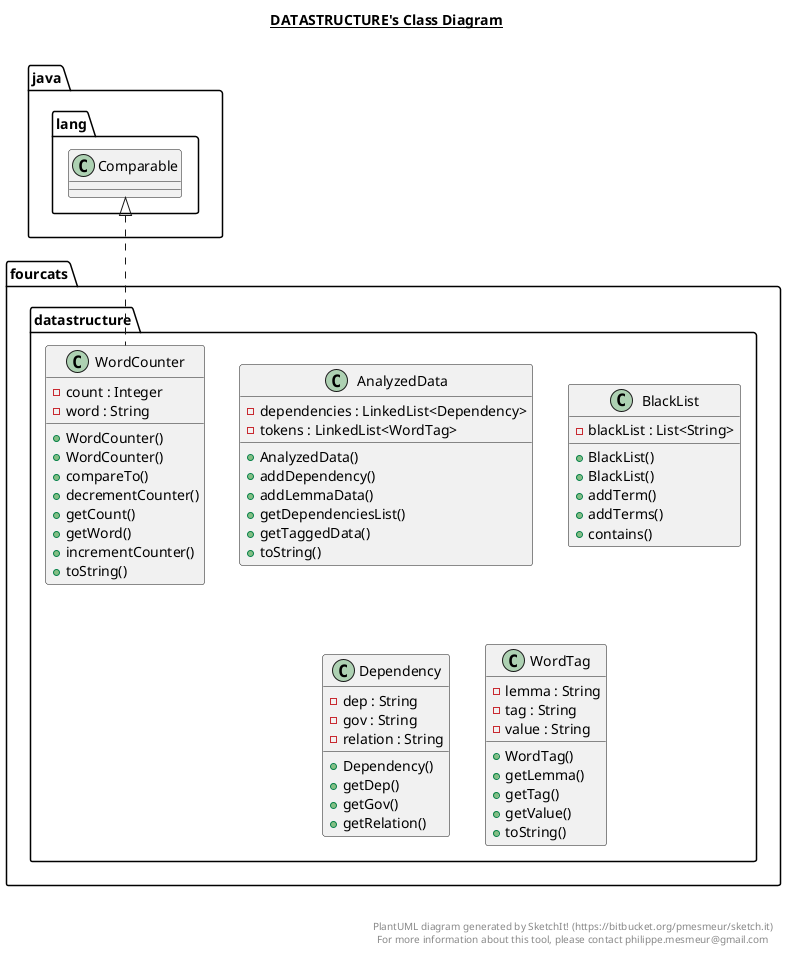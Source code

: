@startuml

title __DATASTRUCTURE's Class Diagram__\n

  namespace fourcats {
    namespace datastructure {
      class fourcats.datastructure.AnalyzedData {
          - dependencies : LinkedList<Dependency>
          - tokens : LinkedList<WordTag>
          + AnalyzedData()
          + addDependency()
          + addLemmaData()
          + getDependenciesList()
          + getTaggedData()
          + toString()
      }
    }
  }
  

  namespace fourcats {
    namespace datastructure {
      class fourcats.datastructure.BlackList {
          - blackList : List<String>
          + BlackList()
          + BlackList()
          + addTerm()
          + addTerms()
          + contains()
      }
    }
  }
  

  namespace fourcats {
    namespace datastructure {
      class fourcats.datastructure.Dependency {
          - dep : String
          - gov : String
          - relation : String
          + Dependency()
          + getDep()
          + getGov()
          + getRelation()
      }
    }
  }
  

  namespace fourcats {
    namespace datastructure {
      class fourcats.datastructure.WordCounter {
          - count : Integer
          - word : String
          + WordCounter()
          + WordCounter()
          + compareTo()
          + decrementCounter()
          + getCount()
          + getWord()
          + incrementCounter()
          + toString()
      }
    }
  }
  

  namespace fourcats {
    namespace datastructure {
      class fourcats.datastructure.WordTag {
          - lemma : String
          - tag : String
          - value : String
          + WordTag()
          + getLemma()
          + getTag()
          + getValue()
          + toString()
      }
    }
  }
  

  fourcats.datastructure.WordCounter .up.|> java.lang.Comparable


right footer


PlantUML diagram generated by SketchIt! (https://bitbucket.org/pmesmeur/sketch.it)
For more information about this tool, please contact philippe.mesmeur@gmail.com
endfooter

@enduml
